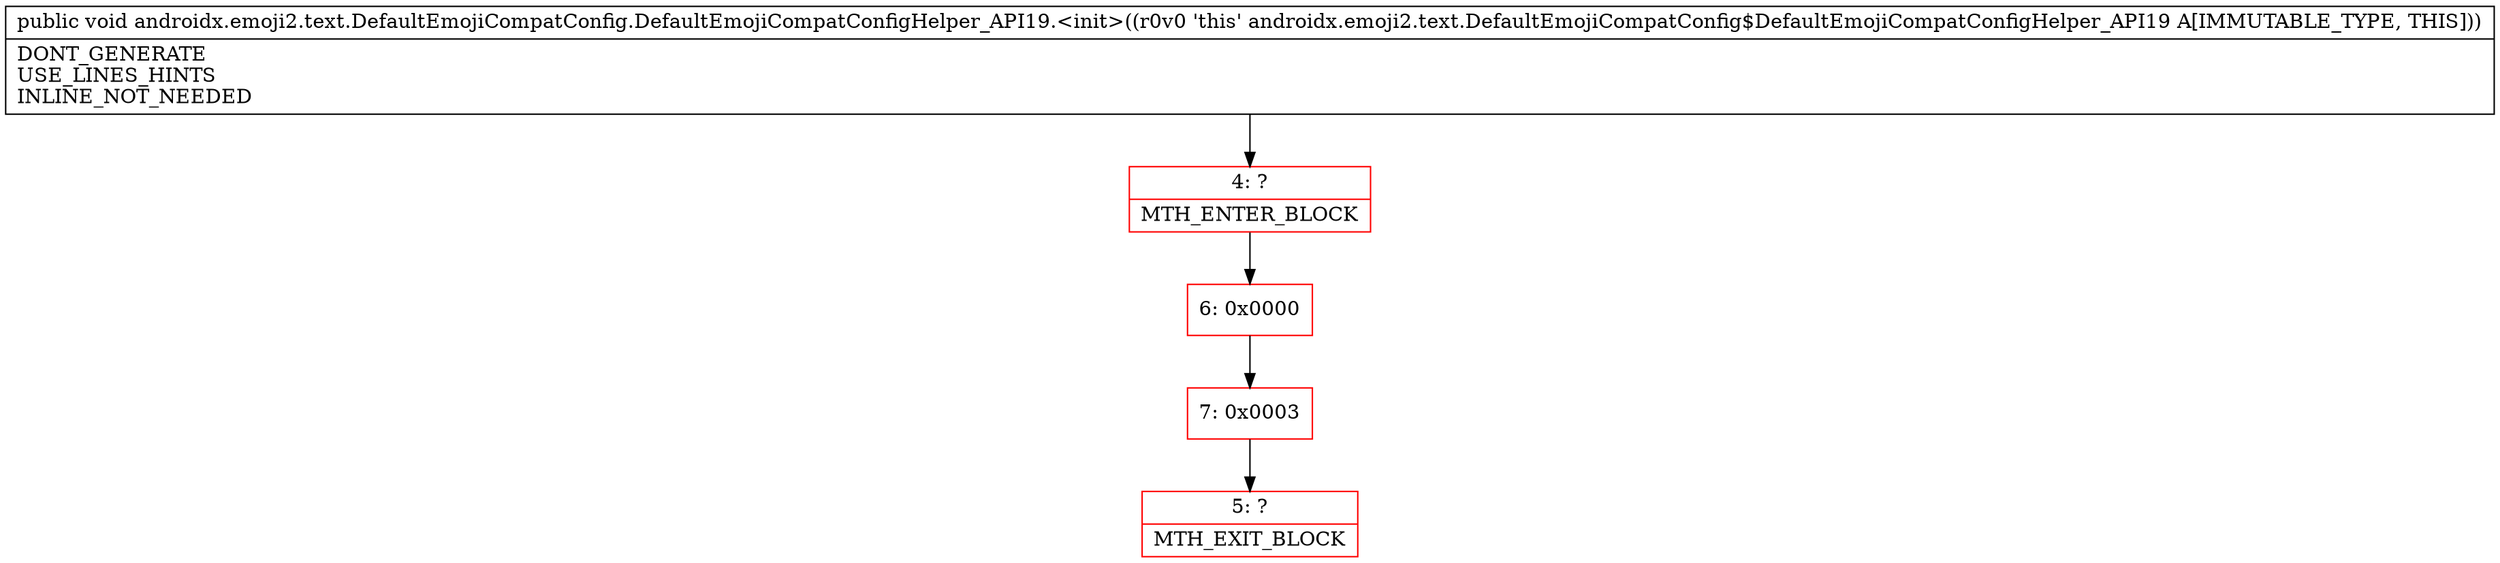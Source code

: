 digraph "CFG forandroidx.emoji2.text.DefaultEmojiCompatConfig.DefaultEmojiCompatConfigHelper_API19.\<init\>()V" {
subgraph cluster_Region_1048636712 {
label = "R(0)";
node [shape=record,color=blue];
}
Node_4 [shape=record,color=red,label="{4\:\ ?|MTH_ENTER_BLOCK\l}"];
Node_6 [shape=record,color=red,label="{6\:\ 0x0000}"];
Node_7 [shape=record,color=red,label="{7\:\ 0x0003}"];
Node_5 [shape=record,color=red,label="{5\:\ ?|MTH_EXIT_BLOCK\l}"];
MethodNode[shape=record,label="{public void androidx.emoji2.text.DefaultEmojiCompatConfig.DefaultEmojiCompatConfigHelper_API19.\<init\>((r0v0 'this' androidx.emoji2.text.DefaultEmojiCompatConfig$DefaultEmojiCompatConfigHelper_API19 A[IMMUTABLE_TYPE, THIS]))  | DONT_GENERATE\lUSE_LINES_HINTS\lINLINE_NOT_NEEDED\l}"];
MethodNode -> Node_4;Node_4 -> Node_6;
Node_6 -> Node_7;
Node_7 -> Node_5;
}

